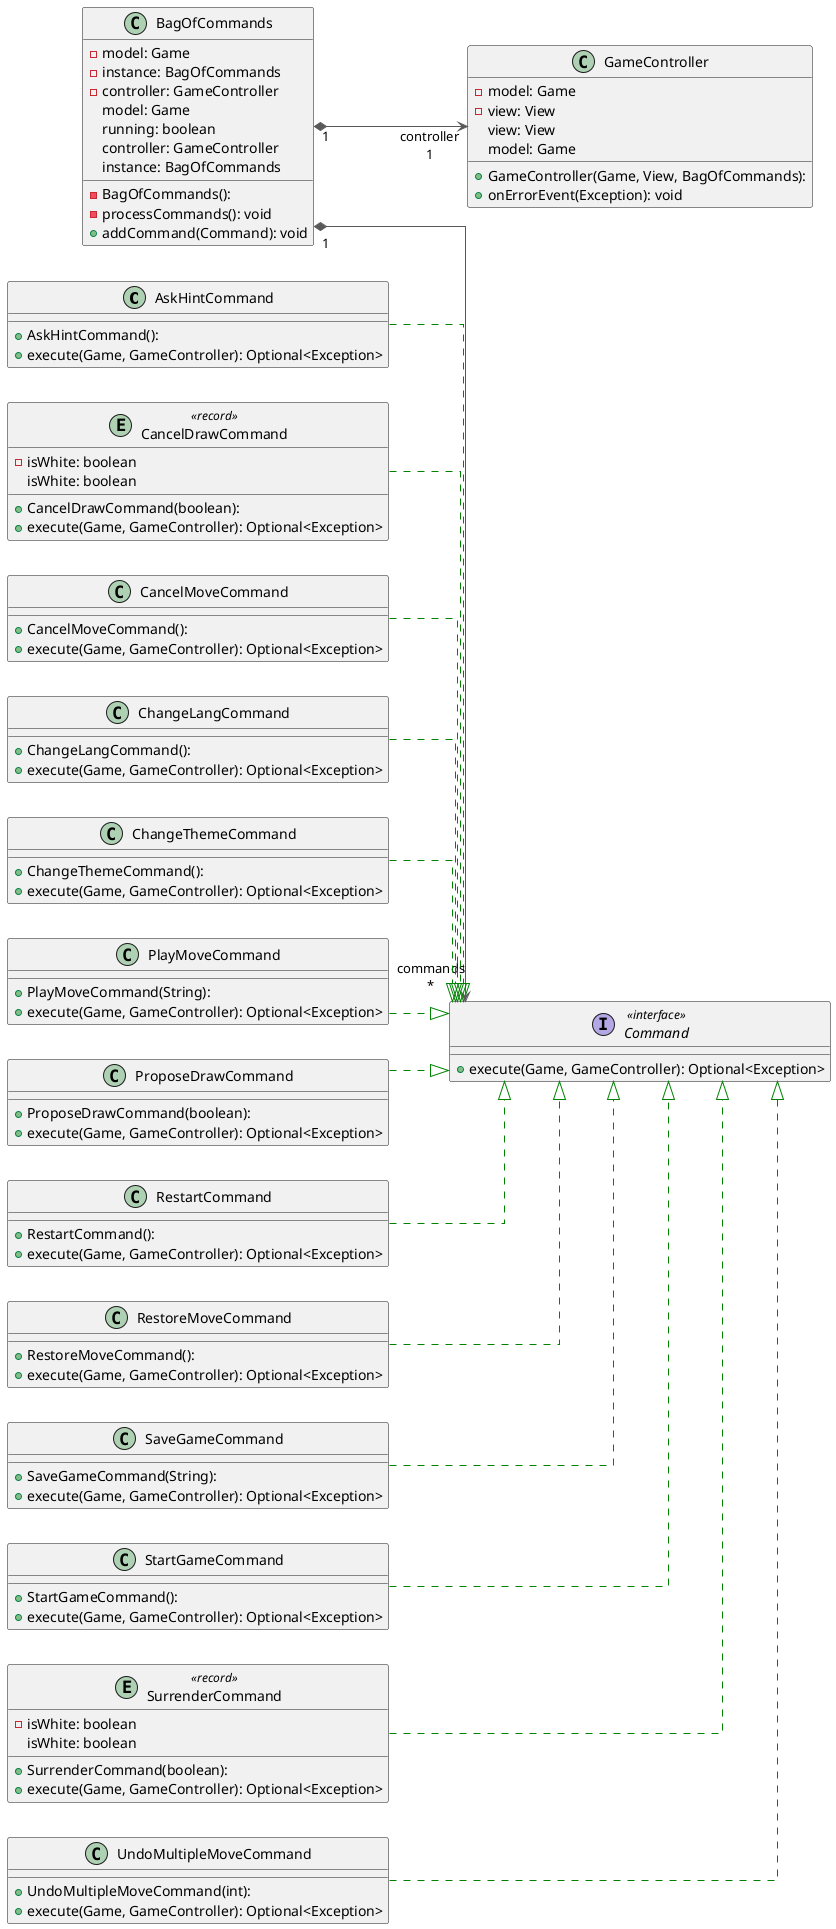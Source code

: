 @startuml

left to right direction
skinparam linetype ortho

class AskHintCommand {
  + AskHintCommand(): 
  + execute(Game, GameController): Optional<Exception>
}
class BagOfCommands {
  - BagOfCommands(): 
  - model: Game
  - instance: BagOfCommands
  - controller: GameController
  - processCommands(): void
  + addCommand(Command): void
   model: Game
   running: boolean
   controller: GameController
   instance: BagOfCommands
}
entity CancelDrawCommand << record >> {
  + CancelDrawCommand(boolean): 
  - isWhite: boolean
  + execute(Game, GameController): Optional<Exception>
   isWhite: boolean
}
class CancelMoveCommand {
  + CancelMoveCommand(): 
  + execute(Game, GameController): Optional<Exception>
}
class ChangeLangCommand {
  + ChangeLangCommand(): 
  + execute(Game, GameController): Optional<Exception>
}
class ChangeThemeCommand {
  + ChangeThemeCommand(): 
  + execute(Game, GameController): Optional<Exception>
}
interface Command << interface >> {
  + execute(Game, GameController): Optional<Exception>
}
class GameController {
  + GameController(Game, View, BagOfCommands): 
  - model: Game
  - view: View
  + onErrorEvent(Exception): void
   view: View
   model: Game
}
class PlayMoveCommand {
  + PlayMoveCommand(String): 
  + execute(Game, GameController): Optional<Exception>
}
class ProposeDrawCommand {
  + ProposeDrawCommand(boolean): 
  + execute(Game, GameController): Optional<Exception>
}
class RestartCommand {
  + RestartCommand(): 
  + execute(Game, GameController): Optional<Exception>
}
class RestoreMoveCommand {
  + RestoreMoveCommand(): 
  + execute(Game, GameController): Optional<Exception>
}
class SaveGameCommand {
  + SaveGameCommand(String): 
  + execute(Game, GameController): Optional<Exception>
}
class StartGameCommand {
  + StartGameCommand(): 
  + execute(Game, GameController): Optional<Exception>
}
entity SurrenderCommand << record >> {
  + SurrenderCommand(boolean): 
  - isWhite: boolean
  + execute(Game, GameController): Optional<Exception>
   isWhite: boolean
}
class UndoMultipleMoveCommand {
  + UndoMultipleMoveCommand(int): 
  + execute(Game, GameController): Optional<Exception>
}

AskHintCommand           -[#008200,dashed]-^  Command                 
BagOfCommands           "1" *-[#595959,plain]-> "commands\n*" Command                 
BagOfCommands           "1" *-[#595959,plain]-> "controller\n1" GameController          
CancelDrawCommand        -[#008200,dashed]-^  Command                 
CancelMoveCommand        -[#008200,dashed]-^  Command                 
ChangeLangCommand        -[#008200,dashed]-^  Command                 
ChangeThemeCommand       -[#008200,dashed]-^  Command                 
PlayMoveCommand          -[#008200,dashed]-^  Command                 
ProposeDrawCommand       -[#008200,dashed]-^  Command                 
RestartCommand           -[#008200,dashed]-^  Command                 
RestoreMoveCommand       -[#008200,dashed]-^  Command                 
SaveGameCommand          -[#008200,dashed]-^  Command                 
StartGameCommand         -[#008200,dashed]-^  Command                 
SurrenderCommand         -[#008200,dashed]-^  Command                 
UndoMultipleMoveCommand  -[#008200,dashed]-^  Command                 
@enduml

